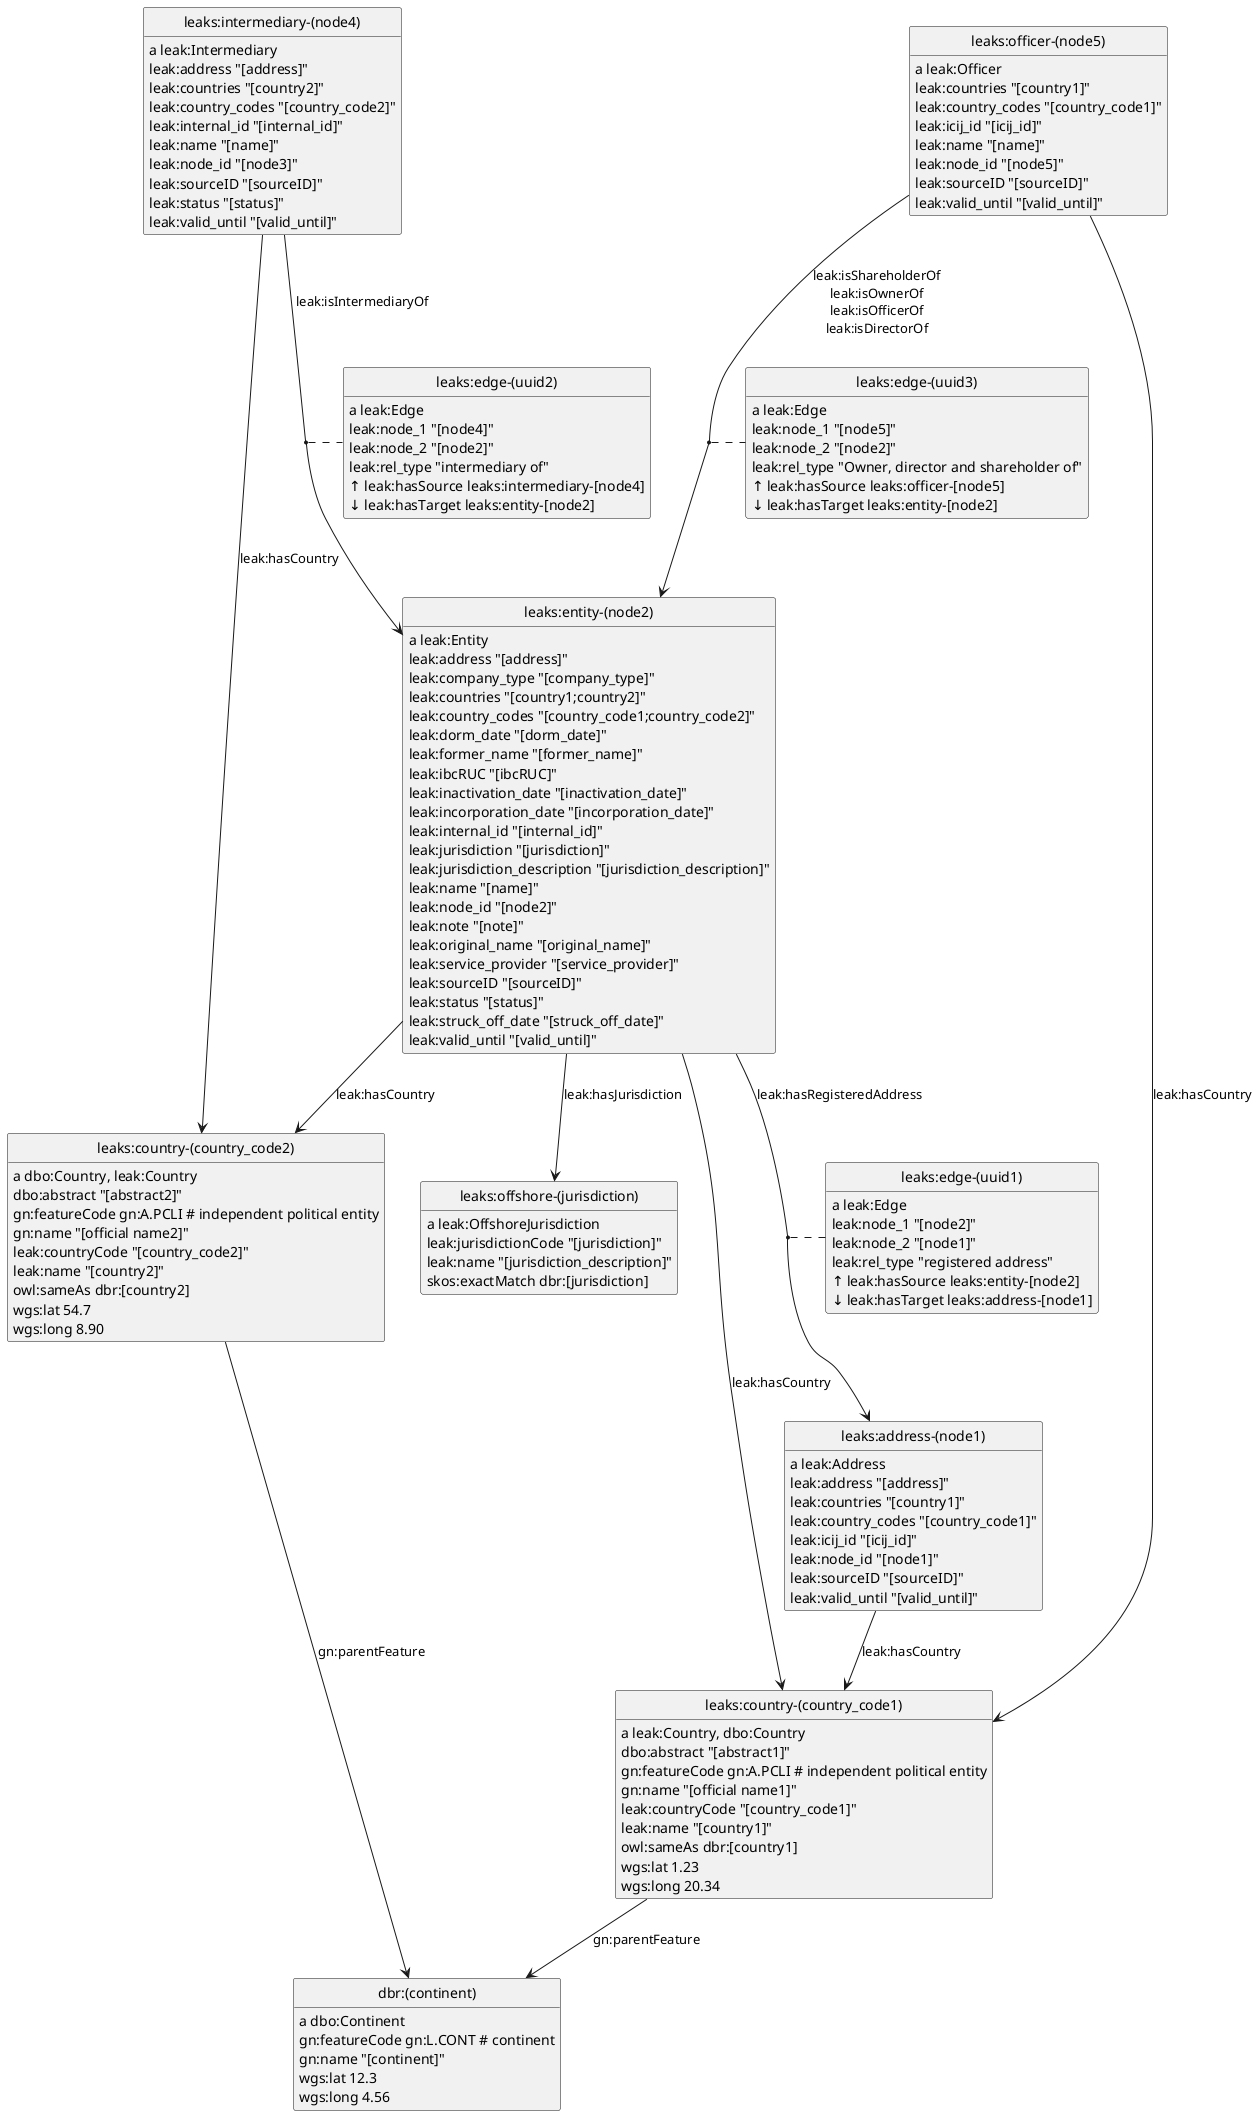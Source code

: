 @startuml
hide empty methods
hide empty attributes
hide circle
skinparam classAttributeIconSize 0
class leaks_country__country_code1_ as "leaks:country-(country_code1)"
leaks_country__country_code1_ : a leak:Country, dbo:Country
class dbr__continent_ as "dbr:(continent)"
leaks_country__country_code1_ --> dbr__continent_ : gn:parentFeature
leaks_country__country_code1_ : dbo:abstract "[abstract1]"
leaks_country__country_code1_ : gn:featureCode gn:A.PCLI # independent political entity
leaks_country__country_code1_ : gn:name "[official name1]"
leaks_country__country_code1_ : leak:countryCode "[country_code1]"
leaks_country__country_code1_ : leak:name "[country1]"
leaks_country__country_code1_ : owl:sameAs dbr:[country1]
leaks_country__country_code1_ : wgs:lat 1.23
leaks_country__country_code1_ : wgs:long 20.34
class leaks_edge__uuid1_ as "leaks:edge-(uuid1)"
leaks_edge__uuid1_ : a leak:Edge
leaks_edge__uuid1_ : leak:node_1 "[node2]"
leaks_edge__uuid1_ : leak:node_2 "[node1]"
leaks_edge__uuid1_ : leak:rel_type "registered address"
dbr__continent_ : a dbo:Continent
dbr__continent_ : gn:featureCode gn:L.CONT # continent
dbr__continent_ : gn:name "[continent]"
dbr__continent_ : wgs:lat 12.3
dbr__continent_ : wgs:long 4.56
class leaks_edge__uuid3_ as "leaks:edge-(uuid3)"
leaks_edge__uuid3_ : a leak:Edge
leaks_edge__uuid3_ : leak:node_1 "[node5]"
leaks_edge__uuid3_ : leak:node_2 "[node2]"
leaks_edge__uuid3_ : leak:rel_type "Owner, director and shareholder of"
class leaks_address__node1_ as "leaks:address-(node1)"
leaks_address__node1_ : a leak:Address
leaks_address__node1_ --> leaks_country__country_code1_ : leak:hasCountry
leaks_address__node1_ : leak:address "[address]"
leaks_address__node1_ : leak:countries "[country1]"
leaks_address__node1_ : leak:country_codes "[country_code1]"
leaks_address__node1_ : leak:icij_id "[icij_id]"
leaks_address__node1_ : leak:node_id "[node1]"
leaks_address__node1_ : leak:sourceID "[sourceID]"
leaks_address__node1_ : leak:valid_until "[valid_until]"
class leaks_intermediary__node4_ as "leaks:intermediary-(node4)"
leaks_intermediary__node4_ : a leak:Intermediary
class leaks_country__country_code2_ as "leaks:country-(country_code2)"
leaks_intermediary__node4_ --> leaks_country__country_code2_ : leak:hasCountry
class leaks_entity__node2_ as "leaks:entity-(node2)"
leaks_intermediary__node4_ --> leaks_entity__node2_ : leak:isIntermediaryOf
leaks_intermediary__node4_ : leak:address "[address]"
leaks_intermediary__node4_ : leak:countries "[country2]"
leaks_intermediary__node4_ : leak:country_codes "[country_code2]"
leaks_intermediary__node4_ : leak:internal_id "[internal_id]"
leaks_intermediary__node4_ : leak:name "[name]"
leaks_intermediary__node4_ : leak:node_id "[node3]"
leaks_intermediary__node4_ : leak:sourceID "[sourceID]"
leaks_intermediary__node4_ : leak:status "[status]"
leaks_intermediary__node4_ : leak:valid_until "[valid_until]"
class leaks_edge__uuid2_ as "leaks:edge-(uuid2)"
leaks_edge__uuid2_ : a leak:Edge
leaks_edge__uuid2_ : leak:node_1 "[node4]"
leaks_edge__uuid2_ : leak:node_2 "[node2]"
leaks_edge__uuid2_ : leak:rel_type "intermediary of"
leaks_entity__node2_ : a leak:Entity
leaks_entity__node2_ --> leaks_country__country_code1_ : leak:hasCountry
class leaks_offshore__jurisdiction_ as "leaks:offshore-(jurisdiction)"
leaks_entity__node2_ --> leaks_offshore__jurisdiction_ : leak:hasJurisdiction
leaks_entity__node2_ --> leaks_address__node1_ : leak:hasRegisteredAddress
leaks_entity__node2_ --> leaks_country__country_code2_ : leak:hasCountry
leaks_entity__node2_ : leak:address "[address]"
leaks_entity__node2_ : leak:company_type "[company_type]"
leaks_entity__node2_ : leak:countries "[country1;country2]"
leaks_entity__node2_ : leak:country_codes "[country_code1;country_code2]"
leaks_entity__node2_ : leak:dorm_date "[dorm_date]"
leaks_entity__node2_ : leak:former_name "[former_name]"
leaks_entity__node2_ : leak:ibcRUC "[ibcRUC]"
leaks_entity__node2_ : leak:inactivation_date "[inactivation_date]"
leaks_entity__node2_ : leak:incorporation_date "[incorporation_date]"
leaks_entity__node2_ : leak:internal_id "[internal_id]"
leaks_entity__node2_ : leak:jurisdiction "[jurisdiction]"
leaks_entity__node2_ : leak:jurisdiction_description "[jurisdiction_description]"
leaks_entity__node2_ : leak:name "[name]"
leaks_entity__node2_ : leak:node_id "[node2]"
leaks_entity__node2_ : leak:note "[note]"
leaks_entity__node2_ : leak:original_name "[original_name]"
leaks_entity__node2_ : leak:service_provider "[service_provider]"
leaks_entity__node2_ : leak:sourceID "[sourceID]"
leaks_entity__node2_ : leak:status "[status]"
leaks_entity__node2_ : leak:struck_off_date "[struck_off_date]"
leaks_entity__node2_ : leak:valid_until "[valid_until]"
class leaks_officer__node5_ as "leaks:officer-(node5)"
leaks_officer__node5_ : a leak:Officer
leaks_officer__node5_ --> leaks_entity__node2_ : leak:isShareholderOf\nleak:isOwnerOf\nleak:isOfficerOf\nleak:isDirectorOf
leaks_officer__node5_ --> leaks_country__country_code1_ : leak:hasCountry
leaks_officer__node5_ : leak:countries "[country1]"
leaks_officer__node5_ : leak:country_codes "[country_code1]"
leaks_officer__node5_ : leak:icij_id "[icij_id]"
leaks_officer__node5_ : leak:name "[name]"
leaks_officer__node5_ : leak:node_id "[node5]"
leaks_officer__node5_ : leak:sourceID "[sourceID]"
leaks_officer__node5_ : leak:valid_until "[valid_until]"
leaks_offshore__jurisdiction_ : a leak:OffshoreJurisdiction
leaks_offshore__jurisdiction_ : leak:jurisdictionCode "[jurisdiction]"
leaks_offshore__jurisdiction_ : leak:name "[jurisdiction_description]"
leaks_offshore__jurisdiction_ : skos:exactMatch dbr:[jurisdiction]
leaks_country__country_code2_ : a dbo:Country, leak:Country
leaks_country__country_code2_ --> dbr__continent_ : gn:parentFeature
leaks_country__country_code2_ : dbo:abstract "[abstract2]"
leaks_country__country_code2_ : gn:featureCode gn:A.PCLI # independent political entity
leaks_country__country_code2_ : gn:name "[official name2]"
leaks_country__country_code2_ : leak:countryCode "[country_code2]"
leaks_country__country_code2_ : leak:name "[country2]"
leaks_country__country_code2_ : owl:sameAs dbr:[country2]
leaks_country__country_code2_ : wgs:lat 54.7
leaks_country__country_code2_ : wgs:long 8.90
(leaks_intermediary__node4_, leaks_entity__node2_) . leaks_edge__uuid2_
leaks_edge__uuid2_ : ↑ leak:hasSource leaks:intermediary-[node4]
leaks_edge__uuid2_ : ↓ leak:hasTarget leaks:entity-[node2]
(leaks_officer__node5_, leaks_entity__node2_) . leaks_edge__uuid3_
leaks_edge__uuid3_ : ↑ leak:hasSource leaks:officer-[node5]
leaks_edge__uuid3_ : ↓ leak:hasTarget leaks:entity-[node2]
(leaks_entity__node2_, leaks_address__node1_) . leaks_edge__uuid1_
leaks_edge__uuid1_ : ↑ leak:hasSource leaks:entity-[node2]
leaks_edge__uuid1_ : ↓ leak:hasTarget leaks:address-[node1]
@enduml
